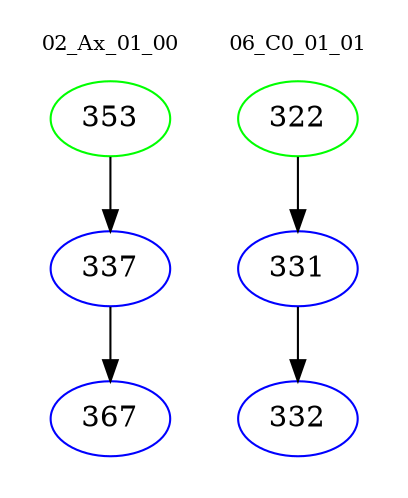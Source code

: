 digraph{
subgraph cluster_0 {
color = white
label = "02_Ax_01_00";
fontsize=10;
T0_353 [label="353", color="green"]
T0_353 -> T0_337 [color="black"]
T0_337 [label="337", color="blue"]
T0_337 -> T0_367 [color="black"]
T0_367 [label="367", color="blue"]
}
subgraph cluster_1 {
color = white
label = "06_C0_01_01";
fontsize=10;
T1_322 [label="322", color="green"]
T1_322 -> T1_331 [color="black"]
T1_331 [label="331", color="blue"]
T1_331 -> T1_332 [color="black"]
T1_332 [label="332", color="blue"]
}
}
